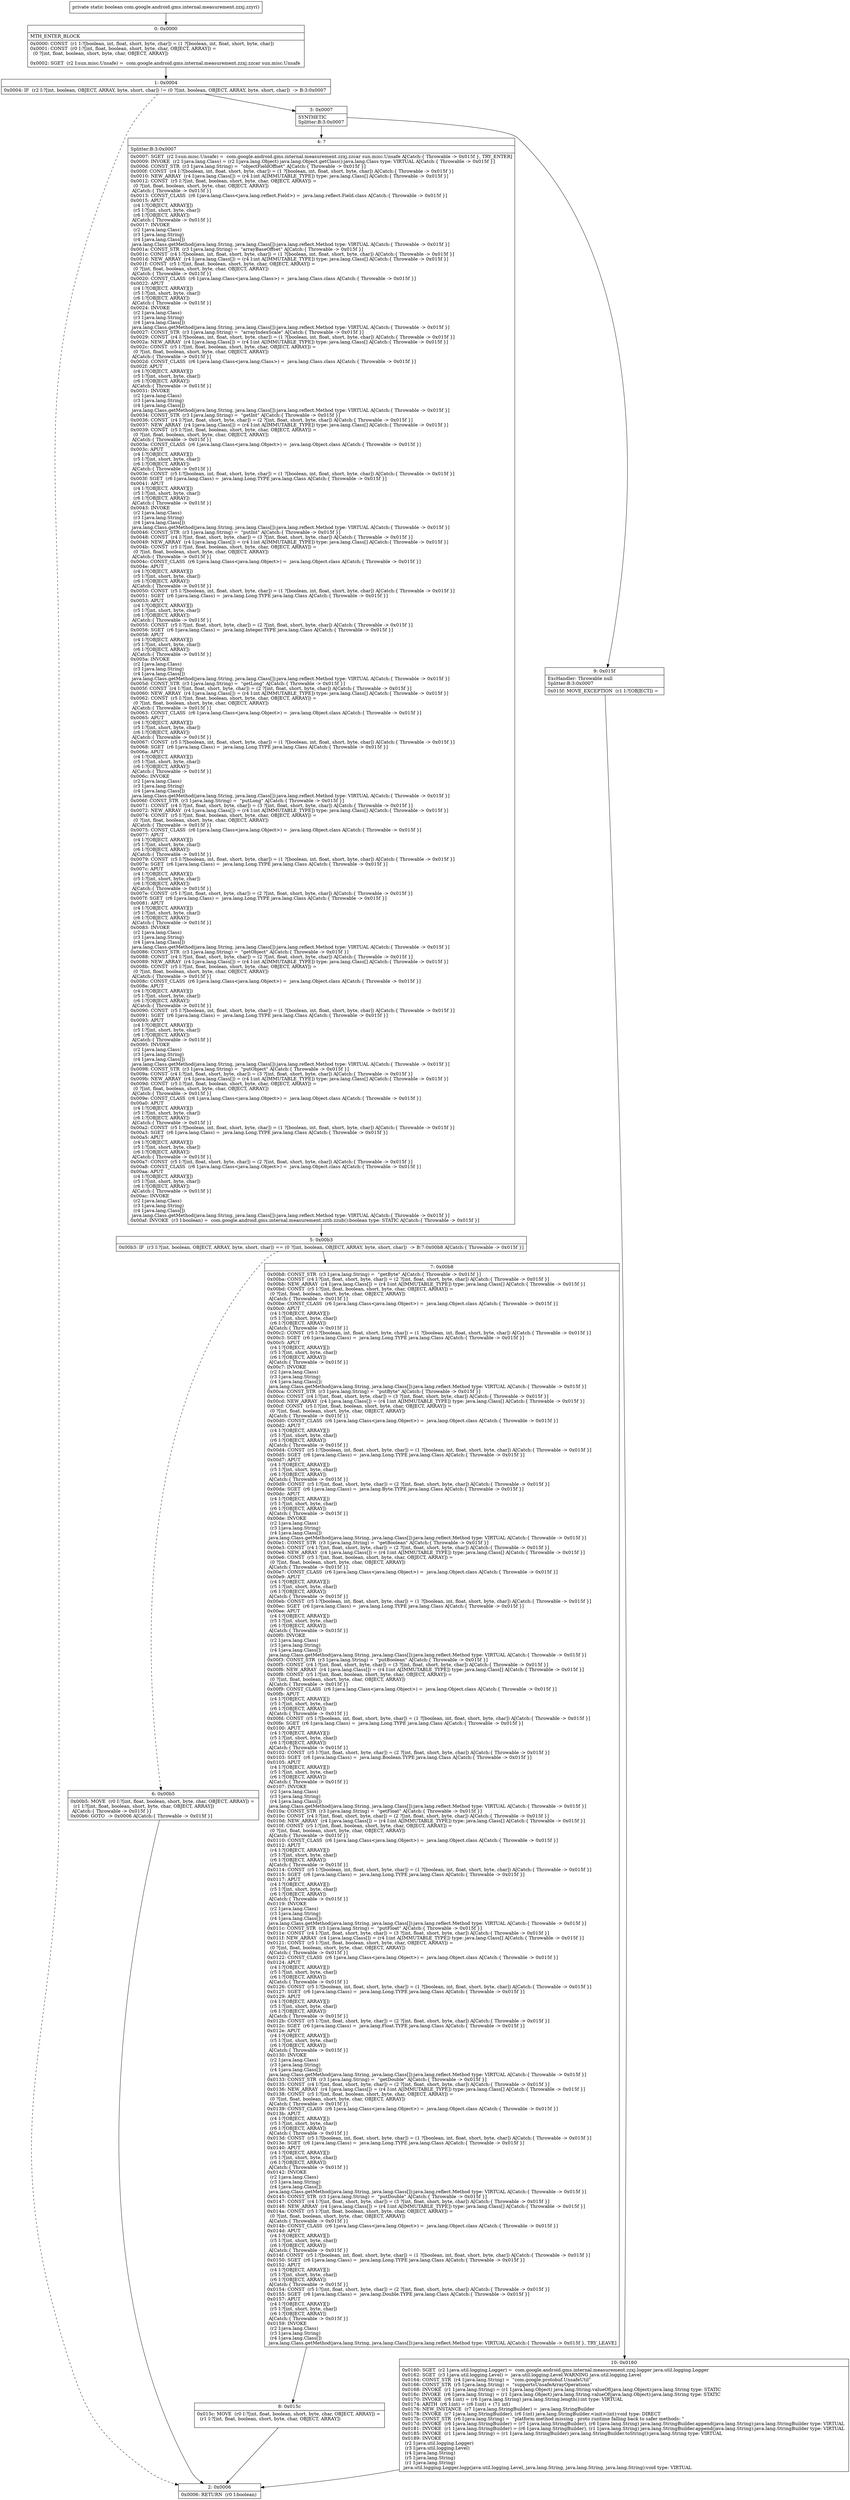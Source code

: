 digraph "CFG forcom.google.android.gms.internal.measurement.zzxj.zzyr()Z" {
Node_0 [shape=record,label="{0\:\ 0x0000|MTH_ENTER_BLOCK\l|0x0000: CONST  (r1 I:?[boolean, int, float, short, byte, char]) = (1 ?[boolean, int, float, short, byte, char]) \l0x0001: CONST  (r0 I:?[int, float, boolean, short, byte, char, OBJECT, ARRAY]) = \l  (0 ?[int, float, boolean, short, byte, char, OBJECT, ARRAY])\l \l0x0002: SGET  (r2 I:sun.misc.Unsafe) =  com.google.android.gms.internal.measurement.zzxj.zzcar sun.misc.Unsafe \l}"];
Node_1 [shape=record,label="{1\:\ 0x0004|0x0004: IF  (r2 I:?[int, boolean, OBJECT, ARRAY, byte, short, char]) != (0 ?[int, boolean, OBJECT, ARRAY, byte, short, char])  \-\> B:3:0x0007 \l}"];
Node_2 [shape=record,label="{2\:\ 0x0006|0x0006: RETURN  (r0 I:boolean) \l}"];
Node_3 [shape=record,label="{3\:\ 0x0007|SYNTHETIC\lSplitter:B:3:0x0007\l}"];
Node_4 [shape=record,label="{4\:\ ?|Splitter:B:3:0x0007\l|0x0007: SGET  (r2 I:sun.misc.Unsafe) =  com.google.android.gms.internal.measurement.zzxj.zzcar sun.misc.Unsafe A[Catch:\{ Throwable \-\> 0x015f \}, TRY_ENTER]\l0x0009: INVOKE  (r2 I:java.lang.Class) = (r2 I:java.lang.Object) java.lang.Object.getClass():java.lang.Class type: VIRTUAL A[Catch:\{ Throwable \-\> 0x015f \}]\l0x000d: CONST_STR  (r3 I:java.lang.String) =  \"objectFieldOffset\" A[Catch:\{ Throwable \-\> 0x015f \}]\l0x000f: CONST  (r4 I:?[boolean, int, float, short, byte, char]) = (1 ?[boolean, int, float, short, byte, char]) A[Catch:\{ Throwable \-\> 0x015f \}]\l0x0010: NEW_ARRAY  (r4 I:java.lang.Class[]) = (r4 I:int A[IMMUTABLE_TYPE]) type: java.lang.Class[] A[Catch:\{ Throwable \-\> 0x015f \}]\l0x0012: CONST  (r5 I:?[int, float, boolean, short, byte, char, OBJECT, ARRAY]) = \l  (0 ?[int, float, boolean, short, byte, char, OBJECT, ARRAY])\l A[Catch:\{ Throwable \-\> 0x015f \}]\l0x0013: CONST_CLASS  (r6 I:java.lang.Class\<java.lang.reflect.Field\>) =  java.lang.reflect.Field.class A[Catch:\{ Throwable \-\> 0x015f \}]\l0x0015: APUT  \l  (r4 I:?[OBJECT, ARRAY][])\l  (r5 I:?[int, short, byte, char])\l  (r6 I:?[OBJECT, ARRAY])\l A[Catch:\{ Throwable \-\> 0x015f \}]\l0x0017: INVOKE  \l  (r2 I:java.lang.Class)\l  (r3 I:java.lang.String)\l  (r4 I:java.lang.Class[])\l java.lang.Class.getMethod(java.lang.String, java.lang.Class[]):java.lang.reflect.Method type: VIRTUAL A[Catch:\{ Throwable \-\> 0x015f \}]\l0x001a: CONST_STR  (r3 I:java.lang.String) =  \"arrayBaseOffset\" A[Catch:\{ Throwable \-\> 0x015f \}]\l0x001c: CONST  (r4 I:?[boolean, int, float, short, byte, char]) = (1 ?[boolean, int, float, short, byte, char]) A[Catch:\{ Throwable \-\> 0x015f \}]\l0x001d: NEW_ARRAY  (r4 I:java.lang.Class[]) = (r4 I:int A[IMMUTABLE_TYPE]) type: java.lang.Class[] A[Catch:\{ Throwable \-\> 0x015f \}]\l0x001f: CONST  (r5 I:?[int, float, boolean, short, byte, char, OBJECT, ARRAY]) = \l  (0 ?[int, float, boolean, short, byte, char, OBJECT, ARRAY])\l A[Catch:\{ Throwable \-\> 0x015f \}]\l0x0020: CONST_CLASS  (r6 I:java.lang.Class\<java.lang.Class\>) =  java.lang.Class.class A[Catch:\{ Throwable \-\> 0x015f \}]\l0x0022: APUT  \l  (r4 I:?[OBJECT, ARRAY][])\l  (r5 I:?[int, short, byte, char])\l  (r6 I:?[OBJECT, ARRAY])\l A[Catch:\{ Throwable \-\> 0x015f \}]\l0x0024: INVOKE  \l  (r2 I:java.lang.Class)\l  (r3 I:java.lang.String)\l  (r4 I:java.lang.Class[])\l java.lang.Class.getMethod(java.lang.String, java.lang.Class[]):java.lang.reflect.Method type: VIRTUAL A[Catch:\{ Throwable \-\> 0x015f \}]\l0x0027: CONST_STR  (r3 I:java.lang.String) =  \"arrayIndexScale\" A[Catch:\{ Throwable \-\> 0x015f \}]\l0x0029: CONST  (r4 I:?[boolean, int, float, short, byte, char]) = (1 ?[boolean, int, float, short, byte, char]) A[Catch:\{ Throwable \-\> 0x015f \}]\l0x002a: NEW_ARRAY  (r4 I:java.lang.Class[]) = (r4 I:int A[IMMUTABLE_TYPE]) type: java.lang.Class[] A[Catch:\{ Throwable \-\> 0x015f \}]\l0x002c: CONST  (r5 I:?[int, float, boolean, short, byte, char, OBJECT, ARRAY]) = \l  (0 ?[int, float, boolean, short, byte, char, OBJECT, ARRAY])\l A[Catch:\{ Throwable \-\> 0x015f \}]\l0x002d: CONST_CLASS  (r6 I:java.lang.Class\<java.lang.Class\>) =  java.lang.Class.class A[Catch:\{ Throwable \-\> 0x015f \}]\l0x002f: APUT  \l  (r4 I:?[OBJECT, ARRAY][])\l  (r5 I:?[int, short, byte, char])\l  (r6 I:?[OBJECT, ARRAY])\l A[Catch:\{ Throwable \-\> 0x015f \}]\l0x0031: INVOKE  \l  (r2 I:java.lang.Class)\l  (r3 I:java.lang.String)\l  (r4 I:java.lang.Class[])\l java.lang.Class.getMethod(java.lang.String, java.lang.Class[]):java.lang.reflect.Method type: VIRTUAL A[Catch:\{ Throwable \-\> 0x015f \}]\l0x0034: CONST_STR  (r3 I:java.lang.String) =  \"getInt\" A[Catch:\{ Throwable \-\> 0x015f \}]\l0x0036: CONST  (r4 I:?[int, float, short, byte, char]) = (2 ?[int, float, short, byte, char]) A[Catch:\{ Throwable \-\> 0x015f \}]\l0x0037: NEW_ARRAY  (r4 I:java.lang.Class[]) = (r4 I:int A[IMMUTABLE_TYPE]) type: java.lang.Class[] A[Catch:\{ Throwable \-\> 0x015f \}]\l0x0039: CONST  (r5 I:?[int, float, boolean, short, byte, char, OBJECT, ARRAY]) = \l  (0 ?[int, float, boolean, short, byte, char, OBJECT, ARRAY])\l A[Catch:\{ Throwable \-\> 0x015f \}]\l0x003a: CONST_CLASS  (r6 I:java.lang.Class\<java.lang.Object\>) =  java.lang.Object.class A[Catch:\{ Throwable \-\> 0x015f \}]\l0x003c: APUT  \l  (r4 I:?[OBJECT, ARRAY][])\l  (r5 I:?[int, short, byte, char])\l  (r6 I:?[OBJECT, ARRAY])\l A[Catch:\{ Throwable \-\> 0x015f \}]\l0x003e: CONST  (r5 I:?[boolean, int, float, short, byte, char]) = (1 ?[boolean, int, float, short, byte, char]) A[Catch:\{ Throwable \-\> 0x015f \}]\l0x003f: SGET  (r6 I:java.lang.Class) =  java.lang.Long.TYPE java.lang.Class A[Catch:\{ Throwable \-\> 0x015f \}]\l0x0041: APUT  \l  (r4 I:?[OBJECT, ARRAY][])\l  (r5 I:?[int, short, byte, char])\l  (r6 I:?[OBJECT, ARRAY])\l A[Catch:\{ Throwable \-\> 0x015f \}]\l0x0043: INVOKE  \l  (r2 I:java.lang.Class)\l  (r3 I:java.lang.String)\l  (r4 I:java.lang.Class[])\l java.lang.Class.getMethod(java.lang.String, java.lang.Class[]):java.lang.reflect.Method type: VIRTUAL A[Catch:\{ Throwable \-\> 0x015f \}]\l0x0046: CONST_STR  (r3 I:java.lang.String) =  \"putInt\" A[Catch:\{ Throwable \-\> 0x015f \}]\l0x0048: CONST  (r4 I:?[int, float, short, byte, char]) = (3 ?[int, float, short, byte, char]) A[Catch:\{ Throwable \-\> 0x015f \}]\l0x0049: NEW_ARRAY  (r4 I:java.lang.Class[]) = (r4 I:int A[IMMUTABLE_TYPE]) type: java.lang.Class[] A[Catch:\{ Throwable \-\> 0x015f \}]\l0x004b: CONST  (r5 I:?[int, float, boolean, short, byte, char, OBJECT, ARRAY]) = \l  (0 ?[int, float, boolean, short, byte, char, OBJECT, ARRAY])\l A[Catch:\{ Throwable \-\> 0x015f \}]\l0x004c: CONST_CLASS  (r6 I:java.lang.Class\<java.lang.Object\>) =  java.lang.Object.class A[Catch:\{ Throwable \-\> 0x015f \}]\l0x004e: APUT  \l  (r4 I:?[OBJECT, ARRAY][])\l  (r5 I:?[int, short, byte, char])\l  (r6 I:?[OBJECT, ARRAY])\l A[Catch:\{ Throwable \-\> 0x015f \}]\l0x0050: CONST  (r5 I:?[boolean, int, float, short, byte, char]) = (1 ?[boolean, int, float, short, byte, char]) A[Catch:\{ Throwable \-\> 0x015f \}]\l0x0051: SGET  (r6 I:java.lang.Class) =  java.lang.Long.TYPE java.lang.Class A[Catch:\{ Throwable \-\> 0x015f \}]\l0x0053: APUT  \l  (r4 I:?[OBJECT, ARRAY][])\l  (r5 I:?[int, short, byte, char])\l  (r6 I:?[OBJECT, ARRAY])\l A[Catch:\{ Throwable \-\> 0x015f \}]\l0x0055: CONST  (r5 I:?[int, float, short, byte, char]) = (2 ?[int, float, short, byte, char]) A[Catch:\{ Throwable \-\> 0x015f \}]\l0x0056: SGET  (r6 I:java.lang.Class) =  java.lang.Integer.TYPE java.lang.Class A[Catch:\{ Throwable \-\> 0x015f \}]\l0x0058: APUT  \l  (r4 I:?[OBJECT, ARRAY][])\l  (r5 I:?[int, short, byte, char])\l  (r6 I:?[OBJECT, ARRAY])\l A[Catch:\{ Throwable \-\> 0x015f \}]\l0x005a: INVOKE  \l  (r2 I:java.lang.Class)\l  (r3 I:java.lang.String)\l  (r4 I:java.lang.Class[])\l java.lang.Class.getMethod(java.lang.String, java.lang.Class[]):java.lang.reflect.Method type: VIRTUAL A[Catch:\{ Throwable \-\> 0x015f \}]\l0x005d: CONST_STR  (r3 I:java.lang.String) =  \"getLong\" A[Catch:\{ Throwable \-\> 0x015f \}]\l0x005f: CONST  (r4 I:?[int, float, short, byte, char]) = (2 ?[int, float, short, byte, char]) A[Catch:\{ Throwable \-\> 0x015f \}]\l0x0060: NEW_ARRAY  (r4 I:java.lang.Class[]) = (r4 I:int A[IMMUTABLE_TYPE]) type: java.lang.Class[] A[Catch:\{ Throwable \-\> 0x015f \}]\l0x0062: CONST  (r5 I:?[int, float, boolean, short, byte, char, OBJECT, ARRAY]) = \l  (0 ?[int, float, boolean, short, byte, char, OBJECT, ARRAY])\l A[Catch:\{ Throwable \-\> 0x015f \}]\l0x0063: CONST_CLASS  (r6 I:java.lang.Class\<java.lang.Object\>) =  java.lang.Object.class A[Catch:\{ Throwable \-\> 0x015f \}]\l0x0065: APUT  \l  (r4 I:?[OBJECT, ARRAY][])\l  (r5 I:?[int, short, byte, char])\l  (r6 I:?[OBJECT, ARRAY])\l A[Catch:\{ Throwable \-\> 0x015f \}]\l0x0067: CONST  (r5 I:?[boolean, int, float, short, byte, char]) = (1 ?[boolean, int, float, short, byte, char]) A[Catch:\{ Throwable \-\> 0x015f \}]\l0x0068: SGET  (r6 I:java.lang.Class) =  java.lang.Long.TYPE java.lang.Class A[Catch:\{ Throwable \-\> 0x015f \}]\l0x006a: APUT  \l  (r4 I:?[OBJECT, ARRAY][])\l  (r5 I:?[int, short, byte, char])\l  (r6 I:?[OBJECT, ARRAY])\l A[Catch:\{ Throwable \-\> 0x015f \}]\l0x006c: INVOKE  \l  (r2 I:java.lang.Class)\l  (r3 I:java.lang.String)\l  (r4 I:java.lang.Class[])\l java.lang.Class.getMethod(java.lang.String, java.lang.Class[]):java.lang.reflect.Method type: VIRTUAL A[Catch:\{ Throwable \-\> 0x015f \}]\l0x006f: CONST_STR  (r3 I:java.lang.String) =  \"putLong\" A[Catch:\{ Throwable \-\> 0x015f \}]\l0x0071: CONST  (r4 I:?[int, float, short, byte, char]) = (3 ?[int, float, short, byte, char]) A[Catch:\{ Throwable \-\> 0x015f \}]\l0x0072: NEW_ARRAY  (r4 I:java.lang.Class[]) = (r4 I:int A[IMMUTABLE_TYPE]) type: java.lang.Class[] A[Catch:\{ Throwable \-\> 0x015f \}]\l0x0074: CONST  (r5 I:?[int, float, boolean, short, byte, char, OBJECT, ARRAY]) = \l  (0 ?[int, float, boolean, short, byte, char, OBJECT, ARRAY])\l A[Catch:\{ Throwable \-\> 0x015f \}]\l0x0075: CONST_CLASS  (r6 I:java.lang.Class\<java.lang.Object\>) =  java.lang.Object.class A[Catch:\{ Throwable \-\> 0x015f \}]\l0x0077: APUT  \l  (r4 I:?[OBJECT, ARRAY][])\l  (r5 I:?[int, short, byte, char])\l  (r6 I:?[OBJECT, ARRAY])\l A[Catch:\{ Throwable \-\> 0x015f \}]\l0x0079: CONST  (r5 I:?[boolean, int, float, short, byte, char]) = (1 ?[boolean, int, float, short, byte, char]) A[Catch:\{ Throwable \-\> 0x015f \}]\l0x007a: SGET  (r6 I:java.lang.Class) =  java.lang.Long.TYPE java.lang.Class A[Catch:\{ Throwable \-\> 0x015f \}]\l0x007c: APUT  \l  (r4 I:?[OBJECT, ARRAY][])\l  (r5 I:?[int, short, byte, char])\l  (r6 I:?[OBJECT, ARRAY])\l A[Catch:\{ Throwable \-\> 0x015f \}]\l0x007e: CONST  (r5 I:?[int, float, short, byte, char]) = (2 ?[int, float, short, byte, char]) A[Catch:\{ Throwable \-\> 0x015f \}]\l0x007f: SGET  (r6 I:java.lang.Class) =  java.lang.Long.TYPE java.lang.Class A[Catch:\{ Throwable \-\> 0x015f \}]\l0x0081: APUT  \l  (r4 I:?[OBJECT, ARRAY][])\l  (r5 I:?[int, short, byte, char])\l  (r6 I:?[OBJECT, ARRAY])\l A[Catch:\{ Throwable \-\> 0x015f \}]\l0x0083: INVOKE  \l  (r2 I:java.lang.Class)\l  (r3 I:java.lang.String)\l  (r4 I:java.lang.Class[])\l java.lang.Class.getMethod(java.lang.String, java.lang.Class[]):java.lang.reflect.Method type: VIRTUAL A[Catch:\{ Throwable \-\> 0x015f \}]\l0x0086: CONST_STR  (r3 I:java.lang.String) =  \"getObject\" A[Catch:\{ Throwable \-\> 0x015f \}]\l0x0088: CONST  (r4 I:?[int, float, short, byte, char]) = (2 ?[int, float, short, byte, char]) A[Catch:\{ Throwable \-\> 0x015f \}]\l0x0089: NEW_ARRAY  (r4 I:java.lang.Class[]) = (r4 I:int A[IMMUTABLE_TYPE]) type: java.lang.Class[] A[Catch:\{ Throwable \-\> 0x015f \}]\l0x008b: CONST  (r5 I:?[int, float, boolean, short, byte, char, OBJECT, ARRAY]) = \l  (0 ?[int, float, boolean, short, byte, char, OBJECT, ARRAY])\l A[Catch:\{ Throwable \-\> 0x015f \}]\l0x008c: CONST_CLASS  (r6 I:java.lang.Class\<java.lang.Object\>) =  java.lang.Object.class A[Catch:\{ Throwable \-\> 0x015f \}]\l0x008e: APUT  \l  (r4 I:?[OBJECT, ARRAY][])\l  (r5 I:?[int, short, byte, char])\l  (r6 I:?[OBJECT, ARRAY])\l A[Catch:\{ Throwable \-\> 0x015f \}]\l0x0090: CONST  (r5 I:?[boolean, int, float, short, byte, char]) = (1 ?[boolean, int, float, short, byte, char]) A[Catch:\{ Throwable \-\> 0x015f \}]\l0x0091: SGET  (r6 I:java.lang.Class) =  java.lang.Long.TYPE java.lang.Class A[Catch:\{ Throwable \-\> 0x015f \}]\l0x0093: APUT  \l  (r4 I:?[OBJECT, ARRAY][])\l  (r5 I:?[int, short, byte, char])\l  (r6 I:?[OBJECT, ARRAY])\l A[Catch:\{ Throwable \-\> 0x015f \}]\l0x0095: INVOKE  \l  (r2 I:java.lang.Class)\l  (r3 I:java.lang.String)\l  (r4 I:java.lang.Class[])\l java.lang.Class.getMethod(java.lang.String, java.lang.Class[]):java.lang.reflect.Method type: VIRTUAL A[Catch:\{ Throwable \-\> 0x015f \}]\l0x0098: CONST_STR  (r3 I:java.lang.String) =  \"putObject\" A[Catch:\{ Throwable \-\> 0x015f \}]\l0x009a: CONST  (r4 I:?[int, float, short, byte, char]) = (3 ?[int, float, short, byte, char]) A[Catch:\{ Throwable \-\> 0x015f \}]\l0x009b: NEW_ARRAY  (r4 I:java.lang.Class[]) = (r4 I:int A[IMMUTABLE_TYPE]) type: java.lang.Class[] A[Catch:\{ Throwable \-\> 0x015f \}]\l0x009d: CONST  (r5 I:?[int, float, boolean, short, byte, char, OBJECT, ARRAY]) = \l  (0 ?[int, float, boolean, short, byte, char, OBJECT, ARRAY])\l A[Catch:\{ Throwable \-\> 0x015f \}]\l0x009e: CONST_CLASS  (r6 I:java.lang.Class\<java.lang.Object\>) =  java.lang.Object.class A[Catch:\{ Throwable \-\> 0x015f \}]\l0x00a0: APUT  \l  (r4 I:?[OBJECT, ARRAY][])\l  (r5 I:?[int, short, byte, char])\l  (r6 I:?[OBJECT, ARRAY])\l A[Catch:\{ Throwable \-\> 0x015f \}]\l0x00a2: CONST  (r5 I:?[boolean, int, float, short, byte, char]) = (1 ?[boolean, int, float, short, byte, char]) A[Catch:\{ Throwable \-\> 0x015f \}]\l0x00a3: SGET  (r6 I:java.lang.Class) =  java.lang.Long.TYPE java.lang.Class A[Catch:\{ Throwable \-\> 0x015f \}]\l0x00a5: APUT  \l  (r4 I:?[OBJECT, ARRAY][])\l  (r5 I:?[int, short, byte, char])\l  (r6 I:?[OBJECT, ARRAY])\l A[Catch:\{ Throwable \-\> 0x015f \}]\l0x00a7: CONST  (r5 I:?[int, float, short, byte, char]) = (2 ?[int, float, short, byte, char]) A[Catch:\{ Throwable \-\> 0x015f \}]\l0x00a8: CONST_CLASS  (r6 I:java.lang.Class\<java.lang.Object\>) =  java.lang.Object.class A[Catch:\{ Throwable \-\> 0x015f \}]\l0x00aa: APUT  \l  (r4 I:?[OBJECT, ARRAY][])\l  (r5 I:?[int, short, byte, char])\l  (r6 I:?[OBJECT, ARRAY])\l A[Catch:\{ Throwable \-\> 0x015f \}]\l0x00ac: INVOKE  \l  (r2 I:java.lang.Class)\l  (r3 I:java.lang.String)\l  (r4 I:java.lang.Class[])\l java.lang.Class.getMethod(java.lang.String, java.lang.Class[]):java.lang.reflect.Method type: VIRTUAL A[Catch:\{ Throwable \-\> 0x015f \}]\l0x00af: INVOKE  (r3 I:boolean) =  com.google.android.gms.internal.measurement.zztb.zzub():boolean type: STATIC A[Catch:\{ Throwable \-\> 0x015f \}]\l}"];
Node_5 [shape=record,label="{5\:\ 0x00b3|0x00b3: IF  (r3 I:?[int, boolean, OBJECT, ARRAY, byte, short, char]) == (0 ?[int, boolean, OBJECT, ARRAY, byte, short, char])  \-\> B:7:0x00b8 A[Catch:\{ Throwable \-\> 0x015f \}]\l}"];
Node_6 [shape=record,label="{6\:\ 0x00b5|0x00b5: MOVE  (r0 I:?[int, float, boolean, short, byte, char, OBJECT, ARRAY]) = \l  (r1 I:?[int, float, boolean, short, byte, char, OBJECT, ARRAY])\l A[Catch:\{ Throwable \-\> 0x015f \}]\l0x00b6: GOTO  \-\> 0x0006 A[Catch:\{ Throwable \-\> 0x015f \}]\l}"];
Node_7 [shape=record,label="{7\:\ 0x00b8|0x00b8: CONST_STR  (r3 I:java.lang.String) =  \"getByte\" A[Catch:\{ Throwable \-\> 0x015f \}]\l0x00ba: CONST  (r4 I:?[int, float, short, byte, char]) = (2 ?[int, float, short, byte, char]) A[Catch:\{ Throwable \-\> 0x015f \}]\l0x00bb: NEW_ARRAY  (r4 I:java.lang.Class[]) = (r4 I:int A[IMMUTABLE_TYPE]) type: java.lang.Class[] A[Catch:\{ Throwable \-\> 0x015f \}]\l0x00bd: CONST  (r5 I:?[int, float, boolean, short, byte, char, OBJECT, ARRAY]) = \l  (0 ?[int, float, boolean, short, byte, char, OBJECT, ARRAY])\l A[Catch:\{ Throwable \-\> 0x015f \}]\l0x00be: CONST_CLASS  (r6 I:java.lang.Class\<java.lang.Object\>) =  java.lang.Object.class A[Catch:\{ Throwable \-\> 0x015f \}]\l0x00c0: APUT  \l  (r4 I:?[OBJECT, ARRAY][])\l  (r5 I:?[int, short, byte, char])\l  (r6 I:?[OBJECT, ARRAY])\l A[Catch:\{ Throwable \-\> 0x015f \}]\l0x00c2: CONST  (r5 I:?[boolean, int, float, short, byte, char]) = (1 ?[boolean, int, float, short, byte, char]) A[Catch:\{ Throwable \-\> 0x015f \}]\l0x00c3: SGET  (r6 I:java.lang.Class) =  java.lang.Long.TYPE java.lang.Class A[Catch:\{ Throwable \-\> 0x015f \}]\l0x00c5: APUT  \l  (r4 I:?[OBJECT, ARRAY][])\l  (r5 I:?[int, short, byte, char])\l  (r6 I:?[OBJECT, ARRAY])\l A[Catch:\{ Throwable \-\> 0x015f \}]\l0x00c7: INVOKE  \l  (r2 I:java.lang.Class)\l  (r3 I:java.lang.String)\l  (r4 I:java.lang.Class[])\l java.lang.Class.getMethod(java.lang.String, java.lang.Class[]):java.lang.reflect.Method type: VIRTUAL A[Catch:\{ Throwable \-\> 0x015f \}]\l0x00ca: CONST_STR  (r3 I:java.lang.String) =  \"putByte\" A[Catch:\{ Throwable \-\> 0x015f \}]\l0x00cc: CONST  (r4 I:?[int, float, short, byte, char]) = (3 ?[int, float, short, byte, char]) A[Catch:\{ Throwable \-\> 0x015f \}]\l0x00cd: NEW_ARRAY  (r4 I:java.lang.Class[]) = (r4 I:int A[IMMUTABLE_TYPE]) type: java.lang.Class[] A[Catch:\{ Throwable \-\> 0x015f \}]\l0x00cf: CONST  (r5 I:?[int, float, boolean, short, byte, char, OBJECT, ARRAY]) = \l  (0 ?[int, float, boolean, short, byte, char, OBJECT, ARRAY])\l A[Catch:\{ Throwable \-\> 0x015f \}]\l0x00d0: CONST_CLASS  (r6 I:java.lang.Class\<java.lang.Object\>) =  java.lang.Object.class A[Catch:\{ Throwable \-\> 0x015f \}]\l0x00d2: APUT  \l  (r4 I:?[OBJECT, ARRAY][])\l  (r5 I:?[int, short, byte, char])\l  (r6 I:?[OBJECT, ARRAY])\l A[Catch:\{ Throwable \-\> 0x015f \}]\l0x00d4: CONST  (r5 I:?[boolean, int, float, short, byte, char]) = (1 ?[boolean, int, float, short, byte, char]) A[Catch:\{ Throwable \-\> 0x015f \}]\l0x00d5: SGET  (r6 I:java.lang.Class) =  java.lang.Long.TYPE java.lang.Class A[Catch:\{ Throwable \-\> 0x015f \}]\l0x00d7: APUT  \l  (r4 I:?[OBJECT, ARRAY][])\l  (r5 I:?[int, short, byte, char])\l  (r6 I:?[OBJECT, ARRAY])\l A[Catch:\{ Throwable \-\> 0x015f \}]\l0x00d9: CONST  (r5 I:?[int, float, short, byte, char]) = (2 ?[int, float, short, byte, char]) A[Catch:\{ Throwable \-\> 0x015f \}]\l0x00da: SGET  (r6 I:java.lang.Class) =  java.lang.Byte.TYPE java.lang.Class A[Catch:\{ Throwable \-\> 0x015f \}]\l0x00dc: APUT  \l  (r4 I:?[OBJECT, ARRAY][])\l  (r5 I:?[int, short, byte, char])\l  (r6 I:?[OBJECT, ARRAY])\l A[Catch:\{ Throwable \-\> 0x015f \}]\l0x00de: INVOKE  \l  (r2 I:java.lang.Class)\l  (r3 I:java.lang.String)\l  (r4 I:java.lang.Class[])\l java.lang.Class.getMethod(java.lang.String, java.lang.Class[]):java.lang.reflect.Method type: VIRTUAL A[Catch:\{ Throwable \-\> 0x015f \}]\l0x00e1: CONST_STR  (r3 I:java.lang.String) =  \"getBoolean\" A[Catch:\{ Throwable \-\> 0x015f \}]\l0x00e3: CONST  (r4 I:?[int, float, short, byte, char]) = (2 ?[int, float, short, byte, char]) A[Catch:\{ Throwable \-\> 0x015f \}]\l0x00e4: NEW_ARRAY  (r4 I:java.lang.Class[]) = (r4 I:int A[IMMUTABLE_TYPE]) type: java.lang.Class[] A[Catch:\{ Throwable \-\> 0x015f \}]\l0x00e6: CONST  (r5 I:?[int, float, boolean, short, byte, char, OBJECT, ARRAY]) = \l  (0 ?[int, float, boolean, short, byte, char, OBJECT, ARRAY])\l A[Catch:\{ Throwable \-\> 0x015f \}]\l0x00e7: CONST_CLASS  (r6 I:java.lang.Class\<java.lang.Object\>) =  java.lang.Object.class A[Catch:\{ Throwable \-\> 0x015f \}]\l0x00e9: APUT  \l  (r4 I:?[OBJECT, ARRAY][])\l  (r5 I:?[int, short, byte, char])\l  (r6 I:?[OBJECT, ARRAY])\l A[Catch:\{ Throwable \-\> 0x015f \}]\l0x00eb: CONST  (r5 I:?[boolean, int, float, short, byte, char]) = (1 ?[boolean, int, float, short, byte, char]) A[Catch:\{ Throwable \-\> 0x015f \}]\l0x00ec: SGET  (r6 I:java.lang.Class) =  java.lang.Long.TYPE java.lang.Class A[Catch:\{ Throwable \-\> 0x015f \}]\l0x00ee: APUT  \l  (r4 I:?[OBJECT, ARRAY][])\l  (r5 I:?[int, short, byte, char])\l  (r6 I:?[OBJECT, ARRAY])\l A[Catch:\{ Throwable \-\> 0x015f \}]\l0x00f0: INVOKE  \l  (r2 I:java.lang.Class)\l  (r3 I:java.lang.String)\l  (r4 I:java.lang.Class[])\l java.lang.Class.getMethod(java.lang.String, java.lang.Class[]):java.lang.reflect.Method type: VIRTUAL A[Catch:\{ Throwable \-\> 0x015f \}]\l0x00f3: CONST_STR  (r3 I:java.lang.String) =  \"putBoolean\" A[Catch:\{ Throwable \-\> 0x015f \}]\l0x00f5: CONST  (r4 I:?[int, float, short, byte, char]) = (3 ?[int, float, short, byte, char]) A[Catch:\{ Throwable \-\> 0x015f \}]\l0x00f6: NEW_ARRAY  (r4 I:java.lang.Class[]) = (r4 I:int A[IMMUTABLE_TYPE]) type: java.lang.Class[] A[Catch:\{ Throwable \-\> 0x015f \}]\l0x00f8: CONST  (r5 I:?[int, float, boolean, short, byte, char, OBJECT, ARRAY]) = \l  (0 ?[int, float, boolean, short, byte, char, OBJECT, ARRAY])\l A[Catch:\{ Throwable \-\> 0x015f \}]\l0x00f9: CONST_CLASS  (r6 I:java.lang.Class\<java.lang.Object\>) =  java.lang.Object.class A[Catch:\{ Throwable \-\> 0x015f \}]\l0x00fb: APUT  \l  (r4 I:?[OBJECT, ARRAY][])\l  (r5 I:?[int, short, byte, char])\l  (r6 I:?[OBJECT, ARRAY])\l A[Catch:\{ Throwable \-\> 0x015f \}]\l0x00fd: CONST  (r5 I:?[boolean, int, float, short, byte, char]) = (1 ?[boolean, int, float, short, byte, char]) A[Catch:\{ Throwable \-\> 0x015f \}]\l0x00fe: SGET  (r6 I:java.lang.Class) =  java.lang.Long.TYPE java.lang.Class A[Catch:\{ Throwable \-\> 0x015f \}]\l0x0100: APUT  \l  (r4 I:?[OBJECT, ARRAY][])\l  (r5 I:?[int, short, byte, char])\l  (r6 I:?[OBJECT, ARRAY])\l A[Catch:\{ Throwable \-\> 0x015f \}]\l0x0102: CONST  (r5 I:?[int, float, short, byte, char]) = (2 ?[int, float, short, byte, char]) A[Catch:\{ Throwable \-\> 0x015f \}]\l0x0103: SGET  (r6 I:java.lang.Class) =  java.lang.Boolean.TYPE java.lang.Class A[Catch:\{ Throwable \-\> 0x015f \}]\l0x0105: APUT  \l  (r4 I:?[OBJECT, ARRAY][])\l  (r5 I:?[int, short, byte, char])\l  (r6 I:?[OBJECT, ARRAY])\l A[Catch:\{ Throwable \-\> 0x015f \}]\l0x0107: INVOKE  \l  (r2 I:java.lang.Class)\l  (r3 I:java.lang.String)\l  (r4 I:java.lang.Class[])\l java.lang.Class.getMethod(java.lang.String, java.lang.Class[]):java.lang.reflect.Method type: VIRTUAL A[Catch:\{ Throwable \-\> 0x015f \}]\l0x010a: CONST_STR  (r3 I:java.lang.String) =  \"getFloat\" A[Catch:\{ Throwable \-\> 0x015f \}]\l0x010c: CONST  (r4 I:?[int, float, short, byte, char]) = (2 ?[int, float, short, byte, char]) A[Catch:\{ Throwable \-\> 0x015f \}]\l0x010d: NEW_ARRAY  (r4 I:java.lang.Class[]) = (r4 I:int A[IMMUTABLE_TYPE]) type: java.lang.Class[] A[Catch:\{ Throwable \-\> 0x015f \}]\l0x010f: CONST  (r5 I:?[int, float, boolean, short, byte, char, OBJECT, ARRAY]) = \l  (0 ?[int, float, boolean, short, byte, char, OBJECT, ARRAY])\l A[Catch:\{ Throwable \-\> 0x015f \}]\l0x0110: CONST_CLASS  (r6 I:java.lang.Class\<java.lang.Object\>) =  java.lang.Object.class A[Catch:\{ Throwable \-\> 0x015f \}]\l0x0112: APUT  \l  (r4 I:?[OBJECT, ARRAY][])\l  (r5 I:?[int, short, byte, char])\l  (r6 I:?[OBJECT, ARRAY])\l A[Catch:\{ Throwable \-\> 0x015f \}]\l0x0114: CONST  (r5 I:?[boolean, int, float, short, byte, char]) = (1 ?[boolean, int, float, short, byte, char]) A[Catch:\{ Throwable \-\> 0x015f \}]\l0x0115: SGET  (r6 I:java.lang.Class) =  java.lang.Long.TYPE java.lang.Class A[Catch:\{ Throwable \-\> 0x015f \}]\l0x0117: APUT  \l  (r4 I:?[OBJECT, ARRAY][])\l  (r5 I:?[int, short, byte, char])\l  (r6 I:?[OBJECT, ARRAY])\l A[Catch:\{ Throwable \-\> 0x015f \}]\l0x0119: INVOKE  \l  (r2 I:java.lang.Class)\l  (r3 I:java.lang.String)\l  (r4 I:java.lang.Class[])\l java.lang.Class.getMethod(java.lang.String, java.lang.Class[]):java.lang.reflect.Method type: VIRTUAL A[Catch:\{ Throwable \-\> 0x015f \}]\l0x011c: CONST_STR  (r3 I:java.lang.String) =  \"putFloat\" A[Catch:\{ Throwable \-\> 0x015f \}]\l0x011e: CONST  (r4 I:?[int, float, short, byte, char]) = (3 ?[int, float, short, byte, char]) A[Catch:\{ Throwable \-\> 0x015f \}]\l0x011f: NEW_ARRAY  (r4 I:java.lang.Class[]) = (r4 I:int A[IMMUTABLE_TYPE]) type: java.lang.Class[] A[Catch:\{ Throwable \-\> 0x015f \}]\l0x0121: CONST  (r5 I:?[int, float, boolean, short, byte, char, OBJECT, ARRAY]) = \l  (0 ?[int, float, boolean, short, byte, char, OBJECT, ARRAY])\l A[Catch:\{ Throwable \-\> 0x015f \}]\l0x0122: CONST_CLASS  (r6 I:java.lang.Class\<java.lang.Object\>) =  java.lang.Object.class A[Catch:\{ Throwable \-\> 0x015f \}]\l0x0124: APUT  \l  (r4 I:?[OBJECT, ARRAY][])\l  (r5 I:?[int, short, byte, char])\l  (r6 I:?[OBJECT, ARRAY])\l A[Catch:\{ Throwable \-\> 0x015f \}]\l0x0126: CONST  (r5 I:?[boolean, int, float, short, byte, char]) = (1 ?[boolean, int, float, short, byte, char]) A[Catch:\{ Throwable \-\> 0x015f \}]\l0x0127: SGET  (r6 I:java.lang.Class) =  java.lang.Long.TYPE java.lang.Class A[Catch:\{ Throwable \-\> 0x015f \}]\l0x0129: APUT  \l  (r4 I:?[OBJECT, ARRAY][])\l  (r5 I:?[int, short, byte, char])\l  (r6 I:?[OBJECT, ARRAY])\l A[Catch:\{ Throwable \-\> 0x015f \}]\l0x012b: CONST  (r5 I:?[int, float, short, byte, char]) = (2 ?[int, float, short, byte, char]) A[Catch:\{ Throwable \-\> 0x015f \}]\l0x012c: SGET  (r6 I:java.lang.Class) =  java.lang.Float.TYPE java.lang.Class A[Catch:\{ Throwable \-\> 0x015f \}]\l0x012e: APUT  \l  (r4 I:?[OBJECT, ARRAY][])\l  (r5 I:?[int, short, byte, char])\l  (r6 I:?[OBJECT, ARRAY])\l A[Catch:\{ Throwable \-\> 0x015f \}]\l0x0130: INVOKE  \l  (r2 I:java.lang.Class)\l  (r3 I:java.lang.String)\l  (r4 I:java.lang.Class[])\l java.lang.Class.getMethod(java.lang.String, java.lang.Class[]):java.lang.reflect.Method type: VIRTUAL A[Catch:\{ Throwable \-\> 0x015f \}]\l0x0133: CONST_STR  (r3 I:java.lang.String) =  \"getDouble\" A[Catch:\{ Throwable \-\> 0x015f \}]\l0x0135: CONST  (r4 I:?[int, float, short, byte, char]) = (2 ?[int, float, short, byte, char]) A[Catch:\{ Throwable \-\> 0x015f \}]\l0x0136: NEW_ARRAY  (r4 I:java.lang.Class[]) = (r4 I:int A[IMMUTABLE_TYPE]) type: java.lang.Class[] A[Catch:\{ Throwable \-\> 0x015f \}]\l0x0138: CONST  (r5 I:?[int, float, boolean, short, byte, char, OBJECT, ARRAY]) = \l  (0 ?[int, float, boolean, short, byte, char, OBJECT, ARRAY])\l A[Catch:\{ Throwable \-\> 0x015f \}]\l0x0139: CONST_CLASS  (r6 I:java.lang.Class\<java.lang.Object\>) =  java.lang.Object.class A[Catch:\{ Throwable \-\> 0x015f \}]\l0x013b: APUT  \l  (r4 I:?[OBJECT, ARRAY][])\l  (r5 I:?[int, short, byte, char])\l  (r6 I:?[OBJECT, ARRAY])\l A[Catch:\{ Throwable \-\> 0x015f \}]\l0x013d: CONST  (r5 I:?[boolean, int, float, short, byte, char]) = (1 ?[boolean, int, float, short, byte, char]) A[Catch:\{ Throwable \-\> 0x015f \}]\l0x013e: SGET  (r6 I:java.lang.Class) =  java.lang.Long.TYPE java.lang.Class A[Catch:\{ Throwable \-\> 0x015f \}]\l0x0140: APUT  \l  (r4 I:?[OBJECT, ARRAY][])\l  (r5 I:?[int, short, byte, char])\l  (r6 I:?[OBJECT, ARRAY])\l A[Catch:\{ Throwable \-\> 0x015f \}]\l0x0142: INVOKE  \l  (r2 I:java.lang.Class)\l  (r3 I:java.lang.String)\l  (r4 I:java.lang.Class[])\l java.lang.Class.getMethod(java.lang.String, java.lang.Class[]):java.lang.reflect.Method type: VIRTUAL A[Catch:\{ Throwable \-\> 0x015f \}]\l0x0145: CONST_STR  (r3 I:java.lang.String) =  \"putDouble\" A[Catch:\{ Throwable \-\> 0x015f \}]\l0x0147: CONST  (r4 I:?[int, float, short, byte, char]) = (3 ?[int, float, short, byte, char]) A[Catch:\{ Throwable \-\> 0x015f \}]\l0x0148: NEW_ARRAY  (r4 I:java.lang.Class[]) = (r4 I:int A[IMMUTABLE_TYPE]) type: java.lang.Class[] A[Catch:\{ Throwable \-\> 0x015f \}]\l0x014a: CONST  (r5 I:?[int, float, boolean, short, byte, char, OBJECT, ARRAY]) = \l  (0 ?[int, float, boolean, short, byte, char, OBJECT, ARRAY])\l A[Catch:\{ Throwable \-\> 0x015f \}]\l0x014b: CONST_CLASS  (r6 I:java.lang.Class\<java.lang.Object\>) =  java.lang.Object.class A[Catch:\{ Throwable \-\> 0x015f \}]\l0x014d: APUT  \l  (r4 I:?[OBJECT, ARRAY][])\l  (r5 I:?[int, short, byte, char])\l  (r6 I:?[OBJECT, ARRAY])\l A[Catch:\{ Throwable \-\> 0x015f \}]\l0x014f: CONST  (r5 I:?[boolean, int, float, short, byte, char]) = (1 ?[boolean, int, float, short, byte, char]) A[Catch:\{ Throwable \-\> 0x015f \}]\l0x0150: SGET  (r6 I:java.lang.Class) =  java.lang.Long.TYPE java.lang.Class A[Catch:\{ Throwable \-\> 0x015f \}]\l0x0152: APUT  \l  (r4 I:?[OBJECT, ARRAY][])\l  (r5 I:?[int, short, byte, char])\l  (r6 I:?[OBJECT, ARRAY])\l A[Catch:\{ Throwable \-\> 0x015f \}]\l0x0154: CONST  (r5 I:?[int, float, short, byte, char]) = (2 ?[int, float, short, byte, char]) A[Catch:\{ Throwable \-\> 0x015f \}]\l0x0155: SGET  (r6 I:java.lang.Class) =  java.lang.Double.TYPE java.lang.Class A[Catch:\{ Throwable \-\> 0x015f \}]\l0x0157: APUT  \l  (r4 I:?[OBJECT, ARRAY][])\l  (r5 I:?[int, short, byte, char])\l  (r6 I:?[OBJECT, ARRAY])\l A[Catch:\{ Throwable \-\> 0x015f \}]\l0x0159: INVOKE  \l  (r2 I:java.lang.Class)\l  (r3 I:java.lang.String)\l  (r4 I:java.lang.Class[])\l java.lang.Class.getMethod(java.lang.String, java.lang.Class[]):java.lang.reflect.Method type: VIRTUAL A[Catch:\{ Throwable \-\> 0x015f \}, TRY_LEAVE]\l}"];
Node_8 [shape=record,label="{8\:\ 0x015c|0x015c: MOVE  (r0 I:?[int, float, boolean, short, byte, char, OBJECT, ARRAY]) = \l  (r1 I:?[int, float, boolean, short, byte, char, OBJECT, ARRAY])\l \l}"];
Node_9 [shape=record,label="{9\:\ 0x015f|ExcHandler: Throwable null\lSplitter:B:3:0x0007\l|0x015f: MOVE_EXCEPTION  (r1 I:?[OBJECT]) =  \l}"];
Node_10 [shape=record,label="{10\:\ 0x0160|0x0160: SGET  (r2 I:java.util.logging.Logger) =  com.google.android.gms.internal.measurement.zzxj.logger java.util.logging.Logger \l0x0162: SGET  (r3 I:java.util.logging.Level) =  java.util.logging.Level.WARNING java.util.logging.Level \l0x0164: CONST_STR  (r4 I:java.lang.String) =  \"com.google.protobuf.UnsafeUtil\" \l0x0166: CONST_STR  (r5 I:java.lang.String) =  \"supportsUnsafeArrayOperations\" \l0x0168: INVOKE  (r1 I:java.lang.String) = (r1 I:java.lang.Object) java.lang.String.valueOf(java.lang.Object):java.lang.String type: STATIC \l0x016c: INVOKE  (r6 I:java.lang.String) = (r1 I:java.lang.Object) java.lang.String.valueOf(java.lang.Object):java.lang.String type: STATIC \l0x0170: INVOKE  (r6 I:int) = (r6 I:java.lang.String) java.lang.String.length():int type: VIRTUAL \l0x0174: ARITH  (r6 I:int) = (r6 I:int) + (71 int) \l0x0176: NEW_INSTANCE  (r7 I:java.lang.StringBuilder) =  java.lang.StringBuilder \l0x0178: INVOKE  (r7 I:java.lang.StringBuilder), (r6 I:int) java.lang.StringBuilder.\<init\>(int):void type: DIRECT \l0x017b: CONST_STR  (r6 I:java.lang.String) =  \"platform method missing \- proto runtime falling back to safer methods: \" \l0x017d: INVOKE  (r6 I:java.lang.StringBuilder) = (r7 I:java.lang.StringBuilder), (r6 I:java.lang.String) java.lang.StringBuilder.append(java.lang.String):java.lang.StringBuilder type: VIRTUAL \l0x0181: INVOKE  (r1 I:java.lang.StringBuilder) = (r6 I:java.lang.StringBuilder), (r1 I:java.lang.String) java.lang.StringBuilder.append(java.lang.String):java.lang.StringBuilder type: VIRTUAL \l0x0185: INVOKE  (r1 I:java.lang.String) = (r1 I:java.lang.StringBuilder) java.lang.StringBuilder.toString():java.lang.String type: VIRTUAL \l0x0189: INVOKE  \l  (r2 I:java.util.logging.Logger)\l  (r3 I:java.util.logging.Level)\l  (r4 I:java.lang.String)\l  (r5 I:java.lang.String)\l  (r1 I:java.lang.String)\l java.util.logging.Logger.logp(java.util.logging.Level, java.lang.String, java.lang.String, java.lang.String):void type: VIRTUAL \l}"];
MethodNode[shape=record,label="{private static boolean com.google.android.gms.internal.measurement.zzxj.zzyr() }"];
MethodNode -> Node_0;
Node_0 -> Node_1;
Node_1 -> Node_2[style=dashed];
Node_1 -> Node_3;
Node_3 -> Node_4;
Node_3 -> Node_9;
Node_4 -> Node_5;
Node_5 -> Node_6[style=dashed];
Node_5 -> Node_7;
Node_6 -> Node_2;
Node_7 -> Node_8;
Node_8 -> Node_2;
Node_9 -> Node_10;
Node_10 -> Node_2;
}

